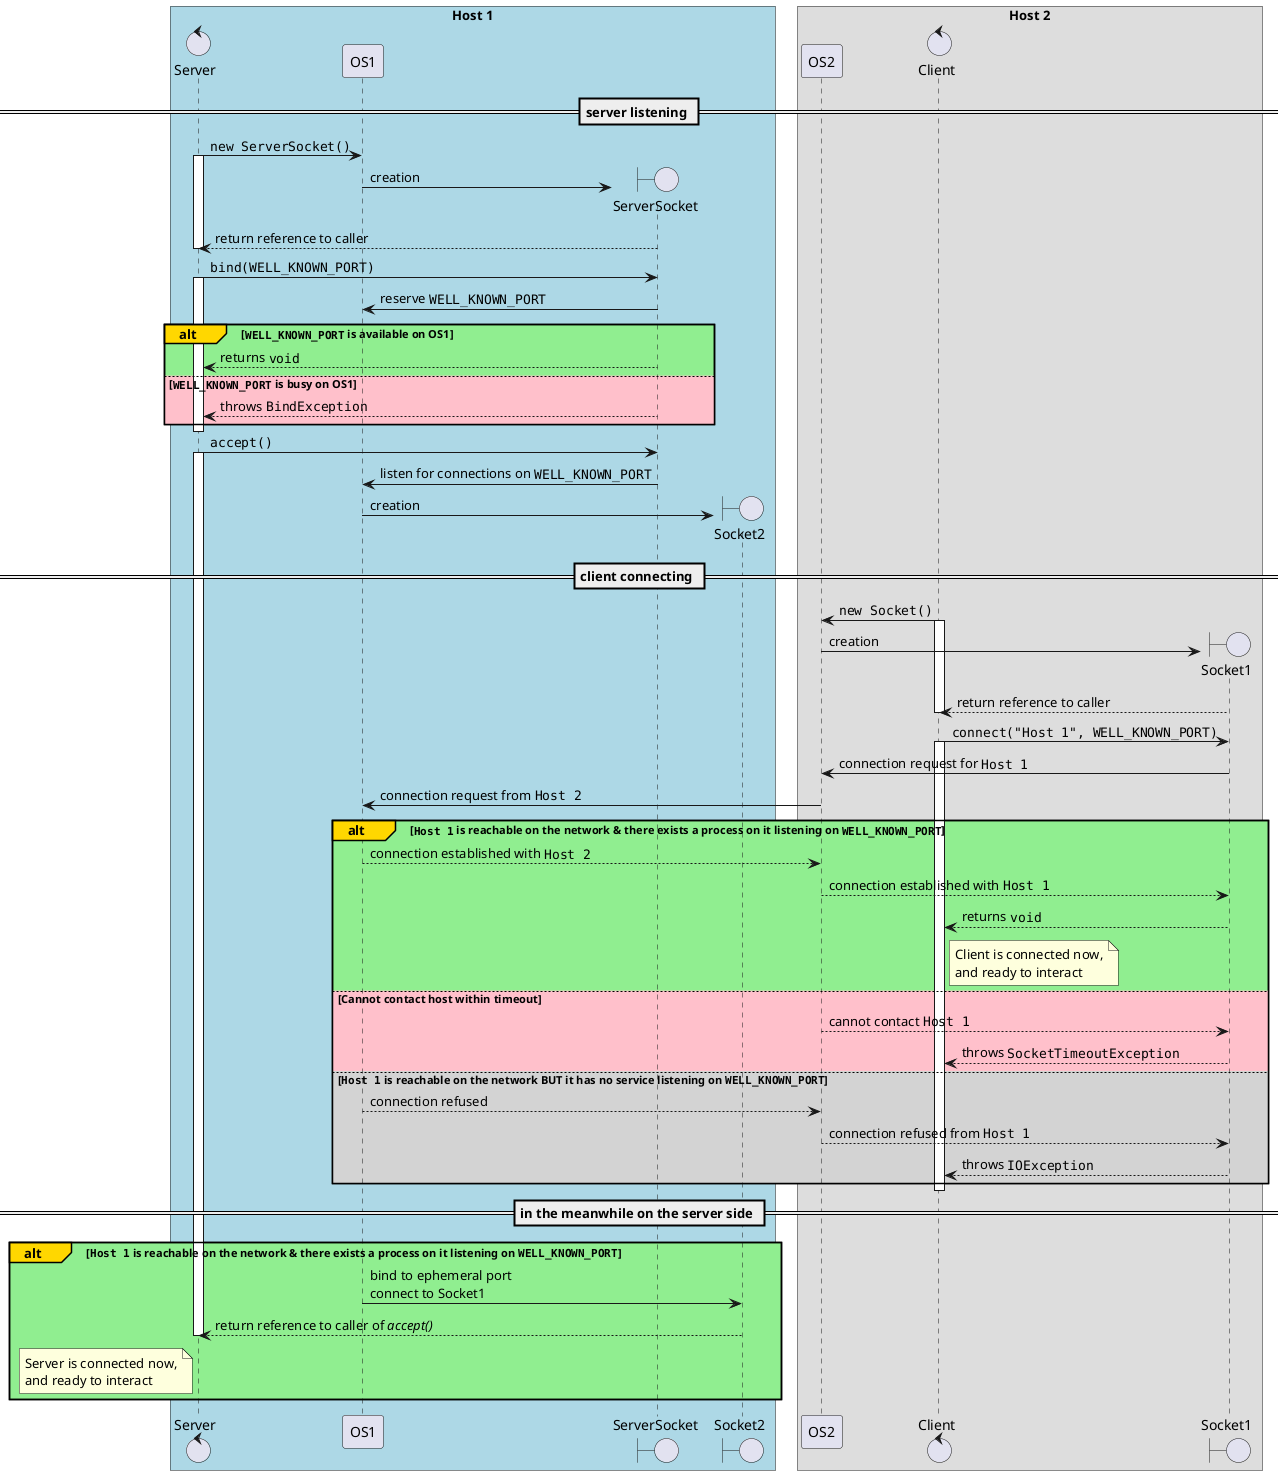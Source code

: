 @startuml
'hide footbox
skinparam BoxPadding 10

box "Host 1" #LightBlue
	control Server
	participant OS1 
	' boundary Socket2

== server listening ==

	Server -> OS1 :  ""new ServerSocket()""
	activate Server

	create boundary ServerSocket
	OS1 -> ServerSocket : creation
	Server <-- ServerSocket : return reference to caller
	deactivate Server

	Server -> ServerSocket : ""bind(WELL_KNOWN_PORT)""
	activate Server
	ServerSocket -> OS1 : reserve ""WELL_KNOWN_PORT""
	alt#Gold #LightGreen ""WELL_KNOWN_PORT"" is available on OS1
		Server <-- ServerSocket : returns ""void""
	else #Pink ""WELL_KNOWN_PORT"" is busy on OS1
		Server <-- ServerSocket : throws ""BindException""
	end
	deactivate Server

	Server -> ServerSocket: ""accept()""
	activate Server
	ServerSocket -> OS1 : listen for connections on ""WELL_KNOWN_PORT""
	
	create boundary Socket2
	
	OS1 -> Socket2: creation

end box

box "Host 2"

	participant OS2
	control Client

	== client connecting ==

	OS2 <- Client : ""new Socket()""
	activate Client

	create boundary Socket1
	OS2 -> Socket1 : creation
	Socket1 --> Client : return reference to caller
	deactivate Client

	Socket1 <- Client : ""connect("Host 1", WELL_KNOWN_PORT)""
	activate Client
	Socket1 -> OS2 : connection request for ""Host 1""

	OS2 -> OS1 : connection request from ""Host 2""

	alt#Gold #LightGreen ""Host 1"" is reachable on the network & there exists a process on it listening on ""WELL_KNOWN_PORT""

		OS1 --> OS2 : connection established with ""Host 2""

		OS2 --> Socket1 : connection established with ""Host 1""

		Socket1 --> Client : returns ""void""

		note right of Client: Client is connected now,\nand ready to interact
		
	else #Pink Cannot contact host within timeout

		OS2 --> Socket1 : cannot contact ""Host 1""

		Socket1 --> Client : throws ""SocketTimeoutException""
		

	else #LightGray ""Host 1"" is reachable on the network BUT it has no service listening on ""WELL_KNOWN_PORT""

		OS1 --> OS2 : connection refused

		OS2 --> Socket1 : connection refused from ""Host 1""

		Socket1 --> Client : throws ""IOException""

	end
	deactivate Client

end box

== in the meanwhile on the server side ==

	alt#Gold #LightGreen ""Host 1"" is reachable on the network & there exists a process on it listening on ""WELL_KNOWN_PORT""

	OS1 -> Socket2 : bind to ephemeral port\nconnect to Socket1

	Socket2 --> Server : return reference to caller of //accept()//
	deactivate Server

	note left of Server : Server is connected now,\nand ready to interact

end
@enduml
